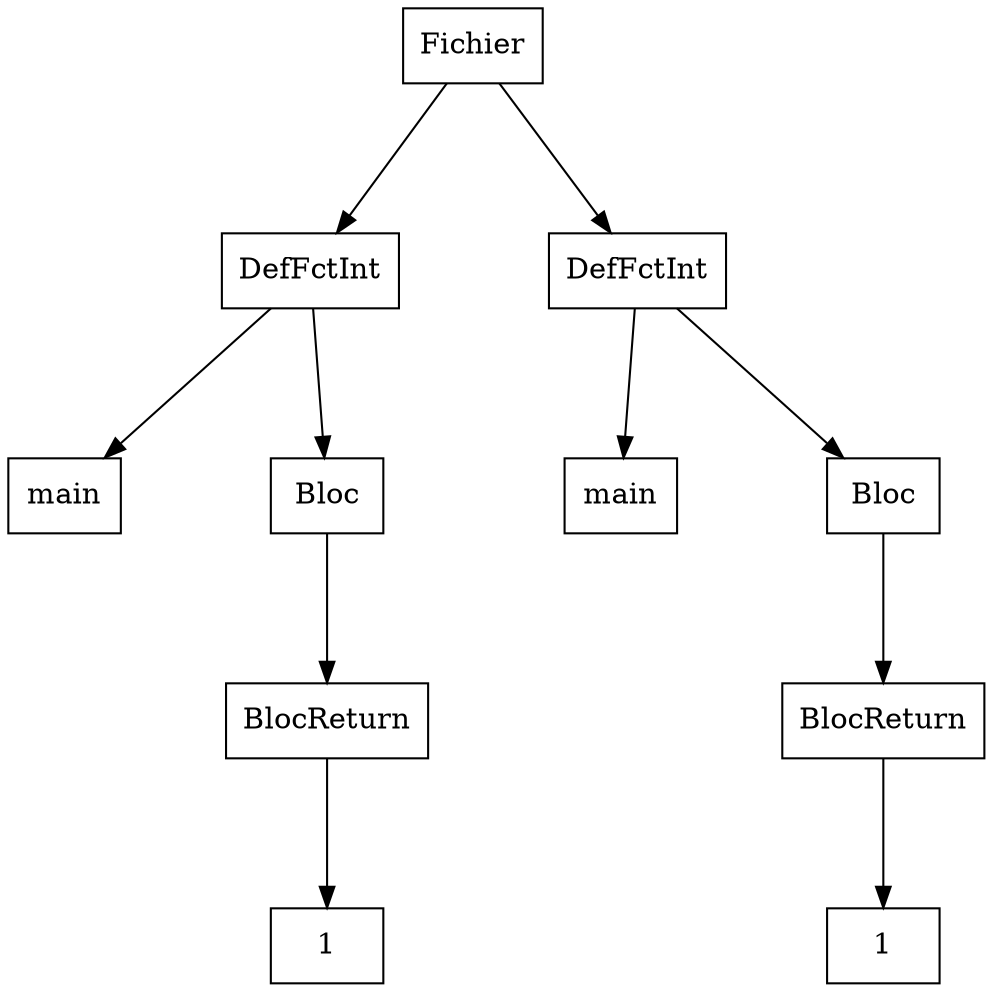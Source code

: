 digraph "ast"{

	nodesep=1;
	ranksep=1;

	N0 [label="Fichier", shape="box"];
	N1 [label="DefFctInt", shape="box"];
	N2 [label="main", shape="box"];
	N3 [label="Bloc", shape="box"];
	N4 [label="BlocReturn", shape="box"];
	N5 [label="1", shape="box"];
	N6 [label="DefFctInt", shape="box"];
	N7 [label="main", shape="box"];
	N8 [label="Bloc", shape="box"];
	N9 [label="BlocReturn", shape="box"];
	N10 [label="1", shape="box"];

	N1 -> N2; 
	N4 -> N5; 
	N3 -> N4; 
	N1 -> N3; 
	N0 -> N1; 
	N6 -> N7; 
	N9 -> N10; 
	N8 -> N9; 
	N6 -> N8; 
	N0 -> N6; 
}
